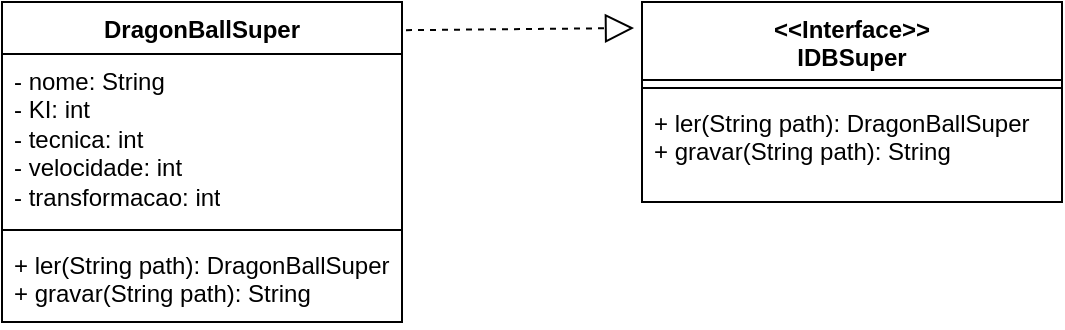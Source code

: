 <mxfile version="28.1.1">
  <diagram name="Página-1" id="c75tf5TMKc1ezzsMl5cL">
    <mxGraphModel dx="872" dy="473" grid="1" gridSize="10" guides="1" tooltips="1" connect="1" arrows="1" fold="1" page="1" pageScale="1" pageWidth="827" pageHeight="1169" math="0" shadow="0">
      <root>
        <mxCell id="0" />
        <mxCell id="1" parent="0" />
        <mxCell id="bzYFz9O31bB3ZChpLMEC-1" value="DragonBallSuper" style="swimlane;fontStyle=1;align=center;verticalAlign=top;childLayout=stackLayout;horizontal=1;startSize=26;horizontalStack=0;resizeParent=1;resizeParentMax=0;resizeLast=0;collapsible=1;marginBottom=0;whiteSpace=wrap;html=1;" vertex="1" parent="1">
          <mxGeometry x="190" y="120" width="200" height="160" as="geometry" />
        </mxCell>
        <mxCell id="bzYFz9O31bB3ZChpLMEC-2" value="- nome: String&lt;div&gt;- KI: int&lt;/div&gt;&lt;div&gt;- tecnica: int&lt;/div&gt;&lt;div&gt;- velocidade: int&lt;/div&gt;&lt;div&gt;- transformacao: int&lt;/div&gt;" style="text;strokeColor=none;fillColor=none;align=left;verticalAlign=top;spacingLeft=4;spacingRight=4;overflow=hidden;rotatable=0;points=[[0,0.5],[1,0.5]];portConstraint=eastwest;whiteSpace=wrap;html=1;" vertex="1" parent="bzYFz9O31bB3ZChpLMEC-1">
          <mxGeometry y="26" width="200" height="84" as="geometry" />
        </mxCell>
        <mxCell id="bzYFz9O31bB3ZChpLMEC-3" value="" style="line;strokeWidth=1;fillColor=none;align=left;verticalAlign=middle;spacingTop=-1;spacingLeft=3;spacingRight=3;rotatable=0;labelPosition=right;points=[];portConstraint=eastwest;strokeColor=inherit;" vertex="1" parent="bzYFz9O31bB3ZChpLMEC-1">
          <mxGeometry y="110" width="200" height="8" as="geometry" />
        </mxCell>
        <mxCell id="bzYFz9O31bB3ZChpLMEC-4" value="+ ler(String path): DragonBallSuper&lt;div&gt;+ gravar(String path): String&lt;/div&gt;" style="text;strokeColor=none;fillColor=none;align=left;verticalAlign=top;spacingLeft=4;spacingRight=4;overflow=hidden;rotatable=0;points=[[0,0.5],[1,0.5]];portConstraint=eastwest;whiteSpace=wrap;html=1;" vertex="1" parent="bzYFz9O31bB3ZChpLMEC-1">
          <mxGeometry y="118" width="200" height="42" as="geometry" />
        </mxCell>
        <mxCell id="bzYFz9O31bB3ZChpLMEC-5" value="&lt;font style=&quot;vertical-align: inherit;&quot; dir=&quot;auto&quot;&gt;&lt;font style=&quot;vertical-align: inherit;&quot; dir=&quot;auto&quot;&gt;&amp;lt;&amp;lt;Interface&amp;gt;&amp;gt;&lt;/font&gt;&lt;/font&gt;&lt;div&gt;&lt;font style=&quot;vertical-align: inherit;&quot; dir=&quot;auto&quot;&gt;&lt;font style=&quot;vertical-align: inherit;&quot; dir=&quot;auto&quot;&gt;IDBSuper&lt;/font&gt;&lt;/font&gt;&lt;/div&gt;" style="swimlane;fontStyle=1;align=center;verticalAlign=top;childLayout=stackLayout;horizontal=1;startSize=39;horizontalStack=0;resizeParent=1;resizeParentMax=0;resizeLast=0;collapsible=1;marginBottom=0;whiteSpace=wrap;html=1;" vertex="1" parent="1">
          <mxGeometry x="510" y="120" width="210" height="100" as="geometry" />
        </mxCell>
        <mxCell id="bzYFz9O31bB3ZChpLMEC-7" value="" style="line;strokeWidth=1;fillColor=none;align=left;verticalAlign=middle;spacingTop=-1;spacingLeft=3;spacingRight=3;rotatable=0;labelPosition=right;points=[];portConstraint=eastwest;strokeColor=inherit;" vertex="1" parent="bzYFz9O31bB3ZChpLMEC-5">
          <mxGeometry y="39" width="210" height="8" as="geometry" />
        </mxCell>
        <mxCell id="bzYFz9O31bB3ZChpLMEC-8" value="+ ler(String path): DragonBallSuper&lt;div&gt;+ gravar(String path): String&lt;/div&gt;" style="text;strokeColor=none;fillColor=none;align=left;verticalAlign=top;spacingLeft=4;spacingRight=4;overflow=hidden;rotatable=0;points=[[0,0.5],[1,0.5]];portConstraint=eastwest;whiteSpace=wrap;html=1;" vertex="1" parent="bzYFz9O31bB3ZChpLMEC-5">
          <mxGeometry y="47" width="210" height="53" as="geometry" />
        </mxCell>
        <mxCell id="bzYFz9O31bB3ZChpLMEC-13" value="" style="endArrow=block;dashed=1;endFill=0;endSize=12;html=1;rounded=0;exitX=1.01;exitY=0.088;exitDx=0;exitDy=0;exitPerimeter=0;entryX=-0.019;entryY=0.13;entryDx=0;entryDy=0;entryPerimeter=0;" edge="1" parent="1" source="bzYFz9O31bB3ZChpLMEC-1" target="bzYFz9O31bB3ZChpLMEC-5">
          <mxGeometry width="160" relative="1" as="geometry">
            <mxPoint x="390" y="140" as="sourcePoint" />
            <mxPoint x="470" y="134" as="targetPoint" />
          </mxGeometry>
        </mxCell>
      </root>
    </mxGraphModel>
  </diagram>
</mxfile>
